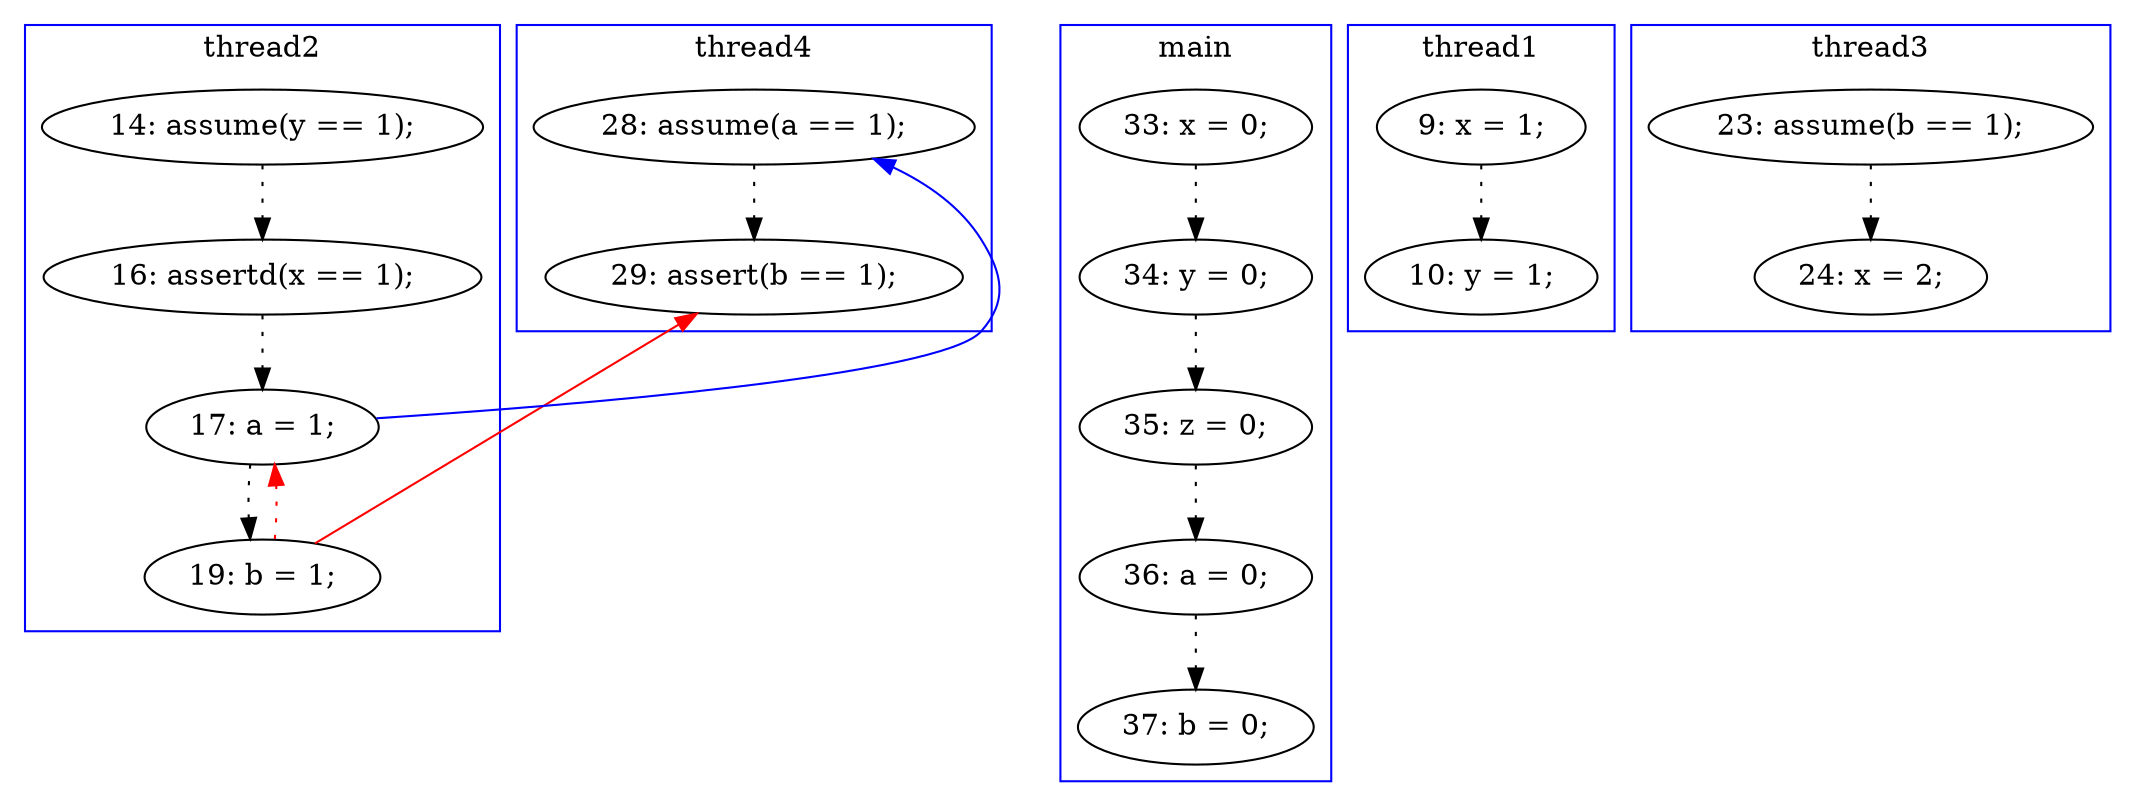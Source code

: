digraph ProofObject {
	20 -> 33 [color = Red, constraint = false]
	5 -> 6 [style = dotted, color = black]
	18 -> 19 [style = dotted, color = black]
	2 -> 3 [style = dotted, color = black]
	10 -> 11 [style = dotted, color = black]
	17 -> 18 [style = dotted, color = black]
	19 -> 20 [style = dotted, color = black]
	19 -> 31 [color = Blue, constraint = false]
	22 -> 25 [style = dotted, color = black]
	31 -> 33 [style = dotted, color = black]
	4 -> 5 [style = dotted, color = black]
	3 -> 4 [style = dotted, color = black]
	20 -> 19 [style = dotted, color = red, constraint = false]
	subgraph cluster1 {
		label = thread1
		color = blue
		10  [label = "9: x = 1;"]
		11  [label = "10: y = 1;"]
	}
	subgraph cluster0 {
		label = main
		color = blue
		3  [label = "34: y = 0;"]
		2  [label = "33: x = 0;"]
		4  [label = "35: z = 0;"]
		6  [label = "37: b = 0;"]
		5  [label = "36: a = 0;"]
	}
	subgraph cluster4 {
		label = thread4
		color = blue
		33  [label = "29: assert(b == 1);"]
		31  [label = "28: assume(a == 1);"]
	}
	subgraph cluster2 {
		label = thread2
		color = blue
		20  [label = "19: b = 1;"]
		18  [label = "16: assertd(x == 1);"]
		19  [label = "17: a = 1;"]
		17  [label = "14: assume(y == 1);"]
	}
	subgraph cluster3 {
		label = thread3
		color = blue
		25  [label = "24: x = 2;"]
		22  [label = "23: assume(b == 1);"]
	}
}